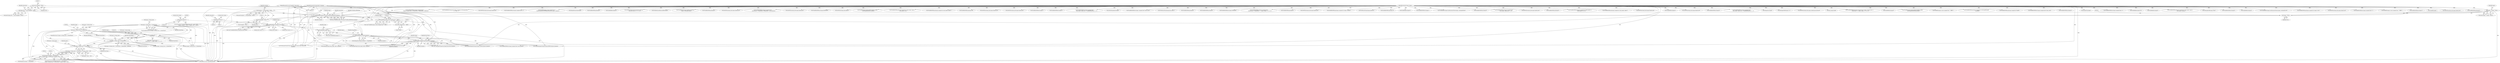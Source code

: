 digraph "0_ImageMagick_4f2c04ea6673863b87ac7f186cbb0d911f74085c_0@pointer" {
"1000534" [label="(Call,image->storage_class == DirectClass)"];
"1000332" [label="(Call,image->storage_class == PseudoClass)"];
"1000314" [label="(Call,image->storage_class == PseudoClass)"];
"1000501" [label="(Call,image->storage_class == PseudoClass)"];
"1000455" [label="(Call,image->storage_class ==\n        PseudoClass)"];
"1000339" [label="(Call,SetImageStorageClass(image,DirectClass,exception))"];
"1000286" [label="(Call,SetImageGray(image,exception))"];
"1000281" [label="(Call,WriteBlobByte(image, 0))"];
"1000265" [label="(Call,WriteBlobMSBShort(image,psd_info.version))"];
"1000257" [label="(Call,WriteBlob(image,4,(const unsigned char *) \"8BPS\"))"];
"1000186" [label="(Call,OpenBlob(image_info,image,WriteBinaryBlobMode,exception))"];
"1000134" [label="(Call,image_info != (const ImageInfo *) NULL)"];
"1000113" [label="(MethodParameterIn,const ImageInfo *image_info)"];
"1000136" [label="(Call,(const ImageInfo *) NULL)"];
"1000146" [label="(Call,image != (Image *) NULL)"];
"1000114" [label="(MethodParameterIn,Image *image)"];
"1000148" [label="(Call,(Image *) NULL)"];
"1000173" [label="(Call,exception != (ExceptionInfo *) NULL)"];
"1000115" [label="(MethodParameterIn,ExceptionInfo *exception)"];
"1000175" [label="(Call,(ExceptionInfo *) NULL)"];
"1000260" [label="(Call,(const unsigned char *) \"8BPS\")"];
"1000250" [label="(Call,psd_info.version=2)"];
"1000225" [label="(Call,psd_info.version=1)"];
"1000533" [label="(Call,(image->storage_class == DirectClass) || (image->colors > 256))"];
"1000528" [label="(Call,(IsImageGray(image) != MagickFalse) ||\n      (image->storage_class == DirectClass) || (image->colors > 256))"];
"1001065" [label="(Call,WriteBlobMSBShort(image,(unsigned short) layer_count))"];
"1001196" [label="(Call,WriteBlobMSBShort(image,0))"];
"1000464" [label="(Identifier,image)"];
"1000315" [label="(Call,image->storage_class)"];
"1000258" [label="(Identifier,image)"];
"1000314" [label="(Call,image->storage_class == PseudoClass)"];
"1000186" [label="(Call,OpenBlob(image_info,image,WriteBinaryBlobMode,exception))"];
"1000257" [label="(Call,WriteBlob(image,4,(const unsigned char *) \"8BPS\"))"];
"1000530" [label="(Call,IsImageGray(image))"];
"1001215" [label="(Call,WriteBlobMSBShort(image,(unsigned short) -1))"];
"1001411" [label="(Call,WriteBlobByte(image,255))"];
"1000661" [label="(Call,WriteBlobByte(image,0))"];
"1001130" [label="(Call,WriteBlobMSBLong(image,(unsigned int) (next_image->page.x+\n          next_image->columns)))"];
"1000671" [label="(Call,GetImageProfile(image,\"8bim\"))"];
"1000505" [label="(Identifier,PseudoClass)"];
"1001252" [label="(Call,WriteBlobMSBShort(image,0))"];
"1001575" [label="(MethodReturn,static MagickBooleanType)"];
"1000861" [label="(Call,next_image->storage_class == PseudoClass)"];
"1000346" [label="(Identifier,image)"];
"1000460" [label="(Literal,8)"];
"1000146" [label="(Call,image != (Image *) NULL)"];
"1001416" [label="(Call,WriteBlobByte(image,0))"];
"1000541" [label="(Identifier,image)"];
"1000265" [label="(Call,WriteBlobMSBShort(image,psd_info.version))"];
"1000116" [label="(Block,)"];
"1000454" [label="(Call,image->storage_class ==\n        PseudoClass ? 8 : image->depth > 8 ? 16 : 8)"];
"1000115" [label="(MethodParameterIn,ExceptionInfo *exception)"];
"1000533" [label="(Call,(image->storage_class == DirectClass) || (image->colors > 256))"];
"1000571" [label="(Call,WriteBlobByte(image,ScaleQuantumToChar(image->colormap[i].red)))"];
"1000114" [label="(MethodParameterIn,Image *image)"];
"1000145" [label="(Call,assert(image != (Image *) NULL))"];
"1000379" [label="(Call,WriteBlobMSBLong(image,(unsigned int) image->rows))"];
"1000456" [label="(Call,image->storage_class)"];
"1001353" [label="(Call,SetPSDSize(&psd_info,image,channel_size))"];
"1001295" [label="(Call,WriteBlobMSBShort(image,(unsigned short) -1))"];
"1000755" [label="(Call,WriteBlob(image,4,(const unsigned char *) \"8BIM\"))"];
"1001348" [label="(Call,WriteBlobMSBShort(image,2))"];
"1001571" [label="(Call,CloseBlob(image))"];
"1000287" [label="(Identifier,image)"];
"1001329" [label="(Call,SetPSDSize(&psd_info,image,channel_size))"];
"1001507" [label="(Call,WriteBlobMSBLong(image,0))"];
"1000177" [label="(Identifier,NULL)"];
"1000331" [label="(ControlStructure,if (image->storage_class == PseudoClass))"];
"1000496" [label="(Call,WriteBlobMSBShort(image,(unsigned short)\n            (image->storage_class == PseudoClass ? IndexedMode : RGBMode)))"];
"1001421" [label="(Call,WriteBlobByte(image,next_image->compose==NoCompositeOp ?\n          1 << 0x02 : 1))"];
"1001533" [label="(Call,WriteImageChannels(&psd_info,image_info,image,next_image,\n          MagickTrue,exception))"];
"1000527" [label="(ControlStructure,if ((IsImageGray(image) != MagickFalse) ||\n      (image->storage_class == DirectClass) || (image->colors > 256)))"];
"1000189" [label="(Identifier,WriteBinaryBlobMode)"];
"1001365" [label="(Call,SetPSDSize(&psd_info,image,channel_size))"];
"1000340" [label="(Identifier,image)"];
"1001377" [label="(Call,WriteBlobMSBShort(image,(unsigned short) -1))"];
"1001400" [label="(Call,WriteBlob(image,4,(const unsigned char *)\n          CompositeOperatorToPSDBlendMode(next_image->compose)))"];
"1000251" [label="(Call,psd_info.version)"];
"1000406" [label="(Call,IsImageMonochrome(image))"];
"1000546" [label="(Call,WriteBlobMSBLong(image,0))"];
"1001435" [label="(Call,WriteBlobByte(image,0))"];
"1000136" [label="(Call,(const ImageInfo *) NULL)"];
"1000308" [label="(Call,(image_info->type !=\n         TrueColorAlphaType) && (image->storage_class == PseudoClass))"];
"1001008" [label="(Call,SetPSDSize(&psd_info,image,layer_info_size+\n        (psd_info.version == 1 ? 8 : 16)))"];
"1000955" [label="(Call,GetImageProperty(next_image,\"label\",exception))"];
"1000341" [label="(Identifier,DirectClass)"];
"1000725" [label="(Call,WriteResolutionResourceBlock(image))"];
"1001174" [label="(Call,next_image->storage_class == PseudoClass)"];
"1000263" [label="(Call,(void) WriteBlobMSBShort(image,psd_info.version))"];
"1000226" [label="(Call,psd_info.version)"];
"1000288" [label="(Identifier,exception)"];
"1000260" [label="(Call,(const unsigned char *) \"8BPS\")"];
"1000682" [label="(Call,(StringInfo *) NULL)"];
"1000607" [label="(Call,WriteBlobByte(image,ScaleQuantumToChar(\n          image->colormap[i].green)))"];
"1001461" [label="(Call,WriteBlobMSBLong(image,0))"];
"1000318" [label="(Identifier,PseudoClass)"];
"1001281" [label="(Call,SetPSDSize(&psd_info,image,channel_size))"];
"1000285" [label="(Call,SetImageGray(image,exception) != MagickFalse)"];
"1000436" [label="(Call,WriteBlobMSBShort(image,(unsigned short)\n        (monochrome != MagickFalse ? BitmapMode : GrayscaleMode)))"];
"1000279" [label="(Call,(void) WriteBlobByte(image, 0))"];
"1000175" [label="(Call,(ExceptionInfo *) NULL)"];
"1000250" [label="(Call,psd_info.version=2)"];
"1000490" [label="(Call,TransformImageColorspace(image,sRGBColorspace,exception))"];
"1001257" [label="(Call,SetPSDSize(&psd_info,image,channel_size))"];
"1000763" [label="(Call,WriteBlobMSBShort(image,0x0000040F))"];
"1000281" [label="(Call,WriteBlobByte(image, 0))"];
"1000998" [label="(Call,SetPSDSize(&psd_info,image,0))"];
"1000372" [label="(Call,WriteBlobMSBShort(image,(unsigned short) num_channels))"];
"1000781" [label="(Call,WriteBlob(image,GetStringInfoLength(icc_profile),\n        GetStringInfoDatum(icc_profile)))"];
"1001115" [label="(Call,WriteBlobMSBLong(image,(unsigned int) (next_image->page.y+\n          next_image->rows)))"];
"1001104" [label="(Call,WriteBlobMSBLong(image,(unsigned int) next_image->page.x))"];
"1000553" [label="(Call,WriteBlobMSBLong(image,768))"];
"1000529" [label="(Call,IsImageGray(image) != MagickFalse)"];
"1001385" [label="(Call,SetPSDSize(&psd_info,image,channel_size))"];
"1001341" [label="(Call,SetPSDSize(&psd_info,image,channel_size))"];
"1000535" [label="(Call,image->storage_class)"];
"1000190" [label="(Identifier,exception)"];
"1000538" [label="(Identifier,DirectClass)"];
"1000337" [label="(Call,(void) SetImageStorageClass(image,DirectClass,exception))"];
"1000148" [label="(Call,(Image *) NULL)"];
"1000147" [label="(Identifier,image)"];
"1000289" [label="(Identifier,MagickFalse)"];
"1000230" [label="(ControlStructure,if ((LocaleCompare(image_info->magick,\"PSB\") == 0) ||\n      (image->columns > 30000) || (image->rows > 30000)))"];
"1000133" [label="(Call,assert(image_info != (const ImageInfo *) NULL))"];
"1000539" [label="(Call,image->colors > 256)"];
"1001264" [label="(Call,WriteBlobMSBShort(image,1))"];
"1001276" [label="(Call,WriteBlobMSBShort(image,2))"];
"1001015" [label="(Call,psd_info.version == 1)"];
"1001238" [label="(Call,WriteBlobMSBShort(image,(unsigned short)\n                  (next_image->alpha_trait != UndefinedPixelTrait ? 4 : 3)))"];
"1000809" [label="(Call,GetNextImageInList(image))"];
"1000282" [label="(Identifier,image)"];
"1001056" [label="(Call,WriteBlobMSBShort(image,-(unsigned short) layer_count))"];
"1001479" [label="(Call,WritePascalString(image,layer_name,4))"];
"1001547" [label="(Call,WriteBlobMSBLong(image,0))"];
"1000507" [label="(Identifier,RGBMode)"];
"1001561" [label="(Call,WriteImageChannels(&psd_info,image_info,image,image,MagickFalse,\n      exception))"];
"1000283" [label="(Literal,0)"];
"1000134" [label="(Call,image_info != (const ImageInfo *) NULL)"];
"1000174" [label="(Identifier,exception)"];
"1000768" [label="(Call,WriteBlobMSBShort(image,0))"];
"1000524" [label="(Call,WriteBlobMSBShort(image,CMYKMode))"];
"1000417" [label="(Call,WriteBlobMSBShort(image,(unsigned short)\n        (monochrome != MagickFalse ? 1 : image->depth > 8 ? 16 : 8)))"];
"1001512" [label="(Call,WriteBlobMSBLong(image,0))"];
"1000150" [label="(Identifier,NULL)"];
"1000336" [label="(Identifier,PseudoClass)"];
"1000259" [label="(Literal,4)"];
"1000262" [label="(Literal,\"8BPS\")"];
"1001442" [label="(Call,GetImageProperty(next_image,\"label\",exception))"];
"1000342" [label="(Identifier,exception)"];
"1000254" [label="(Literal,2)"];
"1001201" [label="(Call,SetPSDSize(&psd_info,image,channel_size))"];
"1000388" [label="(Call,WriteBlobMSBLong(image,(unsigned int) image->columns))"];
"1000188" [label="(Identifier,image)"];
"1001515" [label="(Call,WritePascalString(image,property,4))"];
"1001456" [label="(Call,WriteBlobMSBLong(image,16))"];
"1000500" [label="(Call,image->storage_class == PseudoClass ? IndexedMode : RGBMode)"];
"1000267" [label="(Call,psd_info.version)"];
"1000798" [label="(Call,WriteBlobByte(image,0))"];
"1001336" [label="(Call,WriteBlobMSBShort(image,1))"];
"1000643" [label="(Call,WriteBlobByte(image,ScaleQuantumToChar(image->colormap[i].blue)))"];
"1001324" [label="(Call,WriteBlobMSBShort(image,0))"];
"1001312" [label="(Call,WriteBlobMSBShort(image,(unsigned short)\n                 (next_image->alpha_trait ? 5 : 4)))"];
"1000332" [label="(Call,image->storage_class == PseudoClass)"];
"1000225" [label="(Call,psd_info.version=1)"];
"1000518" [label="(Call,TransformImageColorspace(image,CMYKColorspace,exception))"];
"1000502" [label="(Call,image->storage_class)"];
"1001223" [label="(Call,SetPSDSize(&psd_info,image,channel_size))"];
"1001466" [label="(Call,WriteBlobMSBLong(image,0))"];
"1001492" [label="(Call,WriteBlobMSBLong(image,(unsigned int) (label_length+(4-\n              (label_length % 4))+8)))"];
"1000286" [label="(Call,SetImageGray(image,exception))"];
"1001093" [label="(Call,WriteBlobMSBLong(image,(unsigned int) next_image->page.y))"];
"1000113" [label="(MethodParameterIn,const ImageInfo *image_info)"];
"1000184" [label="(Call,status=OpenBlob(image_info,image,WriteBinaryBlobMode,exception))"];
"1001269" [label="(Call,SetPSDSize(&psd_info,image,channel_size))"];
"1000138" [label="(Identifier,NULL)"];
"1000135" [label="(Identifier,image_info)"];
"1000589" [label="(Call,WriteBlobByte(image,0))"];
"1000501" [label="(Call,image->storage_class == PseudoClass)"];
"1000935" [label="(Call,psd_info.version == 1)"];
"1001303" [label="(Call,SetPSDSize(&psd_info,image,channel_size))"];
"1001360" [label="(Call,WriteBlobMSBShort(image,3))"];
"1000229" [label="(Literal,1)"];
"1000266" [label="(Identifier,image)"];
"1001182" [label="(Call,WriteBlobMSBShort(image,(unsigned short)\n               (next_image->alpha_trait != UndefinedPixelTrait ? 2 : 1)))"];
"1000187" [label="(Identifier,image_info)"];
"1000506" [label="(Identifier,IndexedMode)"];
"1000255" [label="(Call,(void) WriteBlob(image,4,(const unsigned char *) \"8BPS\"))"];
"1000235" [label="(Identifier,image_info)"];
"1000397" [label="(Call,IsImageGray(image))"];
"1000676" [label="(Call,GetImageProfile(image,\"icc\"))"];
"1001043" [label="(Call,SetPSDSize(&psd_info,image,rounded_layer_info_size))"];
"1000528" [label="(Call,(IsImageGray(image) != MagickFalse) ||\n      (image->storage_class == DirectClass) || (image->colors > 256))"];
"1000823" [label="(Call,base_image=image)"];
"1000450" [label="(Call,WriteBlobMSBShort(image,(unsigned short) (image->storage_class ==\n        PseudoClass ? 8 : image->depth > 8 ? 16 : 8)))"];
"1000625" [label="(Call,WriteBlobByte(image,0))"];
"1000455" [label="(Call,image->storage_class ==\n        PseudoClass)"];
"1000333" [label="(Call,image->storage_class)"];
"1000173" [label="(Call,exception != (ExceptionInfo *) NULL)"];
"1000736" [label="(Call,WriteBlob(image,GetStringInfoLength(bim_profile),\n        GetStringInfoDatum(bim_profile)))"];
"1000339" [label="(Call,SetImageStorageClass(image,DirectClass,exception))"];
"1000459" [label="(Identifier,PseudoClass)"];
"1000172" [label="(Call,assert(exception != (ExceptionInfo *) NULL))"];
"1000534" [label="(Call,image->storage_class == DirectClass)"];
"1001392" [label="(Call,WriteBlob(image,4,(const unsigned char *) \"8BIM\"))"];
"1000773" [label="(Call,WriteBlobMSBLong(image,(unsigned int) GetStringInfoLength(\n        icc_profile)))"];
"1000720" [label="(Call,WriteBlobMSBLong(image,(unsigned int) length))"];
"1000534" -> "1000533"  [label="AST: "];
"1000534" -> "1000538"  [label="CFG: "];
"1000535" -> "1000534"  [label="AST: "];
"1000538" -> "1000534"  [label="AST: "];
"1000541" -> "1000534"  [label="CFG: "];
"1000533" -> "1000534"  [label="CFG: "];
"1000534" -> "1001575"  [label="DDG: "];
"1000534" -> "1001575"  [label="DDG: "];
"1000534" -> "1000533"  [label="DDG: "];
"1000534" -> "1000533"  [label="DDG: "];
"1000332" -> "1000534"  [label="DDG: "];
"1000314" -> "1000534"  [label="DDG: "];
"1000501" -> "1000534"  [label="DDG: "];
"1000455" -> "1000534"  [label="DDG: "];
"1000339" -> "1000534"  [label="DDG: "];
"1000332" -> "1000331"  [label="AST: "];
"1000332" -> "1000336"  [label="CFG: "];
"1000333" -> "1000332"  [label="AST: "];
"1000336" -> "1000332"  [label="AST: "];
"1000338" -> "1000332"  [label="CFG: "];
"1000346" -> "1000332"  [label="CFG: "];
"1000332" -> "1001575"  [label="DDG: "];
"1000332" -> "1001575"  [label="DDG: "];
"1000332" -> "1001575"  [label="DDG: "];
"1000314" -> "1000332"  [label="DDG: "];
"1000314" -> "1000332"  [label="DDG: "];
"1000332" -> "1000455"  [label="DDG: "];
"1000332" -> "1000455"  [label="DDG: "];
"1000332" -> "1000861"  [label="DDG: "];
"1000332" -> "1001174"  [label="DDG: "];
"1000314" -> "1000308"  [label="AST: "];
"1000314" -> "1000318"  [label="CFG: "];
"1000315" -> "1000314"  [label="AST: "];
"1000318" -> "1000314"  [label="AST: "];
"1000308" -> "1000314"  [label="CFG: "];
"1000314" -> "1001575"  [label="DDG: "];
"1000314" -> "1001575"  [label="DDG: "];
"1000314" -> "1000308"  [label="DDG: "];
"1000314" -> "1000308"  [label="DDG: "];
"1000314" -> "1000455"  [label="DDG: "];
"1000314" -> "1000455"  [label="DDG: "];
"1000314" -> "1000861"  [label="DDG: "];
"1000314" -> "1001174"  [label="DDG: "];
"1000501" -> "1000500"  [label="AST: "];
"1000501" -> "1000505"  [label="CFG: "];
"1000502" -> "1000501"  [label="AST: "];
"1000505" -> "1000501"  [label="AST: "];
"1000506" -> "1000501"  [label="CFG: "];
"1000507" -> "1000501"  [label="CFG: "];
"1000501" -> "1001575"  [label="DDG: "];
"1000501" -> "1001575"  [label="DDG: "];
"1000455" -> "1000501"  [label="DDG: "];
"1000455" -> "1000501"  [label="DDG: "];
"1000501" -> "1000861"  [label="DDG: "];
"1000501" -> "1001174"  [label="DDG: "];
"1000455" -> "1000454"  [label="AST: "];
"1000455" -> "1000459"  [label="CFG: "];
"1000456" -> "1000455"  [label="AST: "];
"1000459" -> "1000455"  [label="AST: "];
"1000460" -> "1000455"  [label="CFG: "];
"1000464" -> "1000455"  [label="CFG: "];
"1000455" -> "1001575"  [label="DDG: "];
"1000455" -> "1001575"  [label="DDG: "];
"1000455" -> "1000861"  [label="DDG: "];
"1000455" -> "1001174"  [label="DDG: "];
"1000339" -> "1000337"  [label="AST: "];
"1000339" -> "1000342"  [label="CFG: "];
"1000340" -> "1000339"  [label="AST: "];
"1000341" -> "1000339"  [label="AST: "];
"1000342" -> "1000339"  [label="AST: "];
"1000337" -> "1000339"  [label="CFG: "];
"1000339" -> "1001575"  [label="DDG: "];
"1000339" -> "1001575"  [label="DDG: "];
"1000339" -> "1000337"  [label="DDG: "];
"1000339" -> "1000337"  [label="DDG: "];
"1000339" -> "1000337"  [label="DDG: "];
"1000286" -> "1000339"  [label="DDG: "];
"1000286" -> "1000339"  [label="DDG: "];
"1000114" -> "1000339"  [label="DDG: "];
"1000115" -> "1000339"  [label="DDG: "];
"1000339" -> "1000372"  [label="DDG: "];
"1000339" -> "1000490"  [label="DDG: "];
"1000339" -> "1000518"  [label="DDG: "];
"1000339" -> "1000955"  [label="DDG: "];
"1000339" -> "1001442"  [label="DDG: "];
"1000339" -> "1001533"  [label="DDG: "];
"1000339" -> "1001561"  [label="DDG: "];
"1000286" -> "1000285"  [label="AST: "];
"1000286" -> "1000288"  [label="CFG: "];
"1000287" -> "1000286"  [label="AST: "];
"1000288" -> "1000286"  [label="AST: "];
"1000289" -> "1000286"  [label="CFG: "];
"1000286" -> "1001575"  [label="DDG: "];
"1000286" -> "1000285"  [label="DDG: "];
"1000286" -> "1000285"  [label="DDG: "];
"1000281" -> "1000286"  [label="DDG: "];
"1000265" -> "1000286"  [label="DDG: "];
"1000114" -> "1000286"  [label="DDG: "];
"1000186" -> "1000286"  [label="DDG: "];
"1000115" -> "1000286"  [label="DDG: "];
"1000286" -> "1000372"  [label="DDG: "];
"1000286" -> "1000490"  [label="DDG: "];
"1000286" -> "1000518"  [label="DDG: "];
"1000286" -> "1000955"  [label="DDG: "];
"1000286" -> "1001442"  [label="DDG: "];
"1000286" -> "1001533"  [label="DDG: "];
"1000286" -> "1001561"  [label="DDG: "];
"1000281" -> "1000279"  [label="AST: "];
"1000281" -> "1000283"  [label="CFG: "];
"1000282" -> "1000281"  [label="AST: "];
"1000283" -> "1000281"  [label="AST: "];
"1000279" -> "1000281"  [label="CFG: "];
"1000281" -> "1000279"  [label="DDG: "];
"1000281" -> "1000279"  [label="DDG: "];
"1000265" -> "1000281"  [label="DDG: "];
"1000114" -> "1000281"  [label="DDG: "];
"1000265" -> "1000263"  [label="AST: "];
"1000265" -> "1000267"  [label="CFG: "];
"1000266" -> "1000265"  [label="AST: "];
"1000267" -> "1000265"  [label="AST: "];
"1000263" -> "1000265"  [label="CFG: "];
"1000265" -> "1001575"  [label="DDG: "];
"1000265" -> "1000263"  [label="DDG: "];
"1000265" -> "1000263"  [label="DDG: "];
"1000257" -> "1000265"  [label="DDG: "];
"1000114" -> "1000265"  [label="DDG: "];
"1000250" -> "1000265"  [label="DDG: "];
"1000225" -> "1000265"  [label="DDG: "];
"1000265" -> "1000935"  [label="DDG: "];
"1000265" -> "1001015"  [label="DDG: "];
"1000257" -> "1000255"  [label="AST: "];
"1000257" -> "1000260"  [label="CFG: "];
"1000258" -> "1000257"  [label="AST: "];
"1000259" -> "1000257"  [label="AST: "];
"1000260" -> "1000257"  [label="AST: "];
"1000255" -> "1000257"  [label="CFG: "];
"1000257" -> "1001575"  [label="DDG: "];
"1000257" -> "1000255"  [label="DDG: "];
"1000257" -> "1000255"  [label="DDG: "];
"1000257" -> "1000255"  [label="DDG: "];
"1000186" -> "1000257"  [label="DDG: "];
"1000114" -> "1000257"  [label="DDG: "];
"1000260" -> "1000257"  [label="DDG: "];
"1000186" -> "1000184"  [label="AST: "];
"1000186" -> "1000190"  [label="CFG: "];
"1000187" -> "1000186"  [label="AST: "];
"1000188" -> "1000186"  [label="AST: "];
"1000189" -> "1000186"  [label="AST: "];
"1000190" -> "1000186"  [label="AST: "];
"1000184" -> "1000186"  [label="CFG: "];
"1000186" -> "1001575"  [label="DDG: "];
"1000186" -> "1001575"  [label="DDG: "];
"1000186" -> "1001575"  [label="DDG: "];
"1000186" -> "1001575"  [label="DDG: "];
"1000186" -> "1000184"  [label="DDG: "];
"1000186" -> "1000184"  [label="DDG: "];
"1000186" -> "1000184"  [label="DDG: "];
"1000186" -> "1000184"  [label="DDG: "];
"1000134" -> "1000186"  [label="DDG: "];
"1000113" -> "1000186"  [label="DDG: "];
"1000146" -> "1000186"  [label="DDG: "];
"1000114" -> "1000186"  [label="DDG: "];
"1000173" -> "1000186"  [label="DDG: "];
"1000115" -> "1000186"  [label="DDG: "];
"1000186" -> "1001533"  [label="DDG: "];
"1000186" -> "1001561"  [label="DDG: "];
"1000134" -> "1000133"  [label="AST: "];
"1000134" -> "1000136"  [label="CFG: "];
"1000135" -> "1000134"  [label="AST: "];
"1000136" -> "1000134"  [label="AST: "];
"1000133" -> "1000134"  [label="CFG: "];
"1000134" -> "1001575"  [label="DDG: "];
"1000134" -> "1000133"  [label="DDG: "];
"1000134" -> "1000133"  [label="DDG: "];
"1000113" -> "1000134"  [label="DDG: "];
"1000136" -> "1000134"  [label="DDG: "];
"1000113" -> "1000112"  [label="AST: "];
"1000113" -> "1001575"  [label="DDG: "];
"1000113" -> "1001533"  [label="DDG: "];
"1000113" -> "1001561"  [label="DDG: "];
"1000136" -> "1000138"  [label="CFG: "];
"1000137" -> "1000136"  [label="AST: "];
"1000138" -> "1000136"  [label="AST: "];
"1000136" -> "1000148"  [label="DDG: "];
"1000146" -> "1000145"  [label="AST: "];
"1000146" -> "1000148"  [label="CFG: "];
"1000147" -> "1000146"  [label="AST: "];
"1000148" -> "1000146"  [label="AST: "];
"1000145" -> "1000146"  [label="CFG: "];
"1000146" -> "1001575"  [label="DDG: "];
"1000146" -> "1000145"  [label="DDG: "];
"1000146" -> "1000145"  [label="DDG: "];
"1000114" -> "1000146"  [label="DDG: "];
"1000148" -> "1000146"  [label="DDG: "];
"1000114" -> "1000112"  [label="AST: "];
"1000114" -> "1001575"  [label="DDG: "];
"1000114" -> "1000372"  [label="DDG: "];
"1000114" -> "1000379"  [label="DDG: "];
"1000114" -> "1000388"  [label="DDG: "];
"1000114" -> "1000397"  [label="DDG: "];
"1000114" -> "1000406"  [label="DDG: "];
"1000114" -> "1000417"  [label="DDG: "];
"1000114" -> "1000436"  [label="DDG: "];
"1000114" -> "1000450"  [label="DDG: "];
"1000114" -> "1000490"  [label="DDG: "];
"1000114" -> "1000496"  [label="DDG: "];
"1000114" -> "1000518"  [label="DDG: "];
"1000114" -> "1000524"  [label="DDG: "];
"1000114" -> "1000530"  [label="DDG: "];
"1000114" -> "1000546"  [label="DDG: "];
"1000114" -> "1000553"  [label="DDG: "];
"1000114" -> "1000571"  [label="DDG: "];
"1000114" -> "1000589"  [label="DDG: "];
"1000114" -> "1000607"  [label="DDG: "];
"1000114" -> "1000625"  [label="DDG: "];
"1000114" -> "1000643"  [label="DDG: "];
"1000114" -> "1000661"  [label="DDG: "];
"1000114" -> "1000671"  [label="DDG: "];
"1000114" -> "1000676"  [label="DDG: "];
"1000114" -> "1000720"  [label="DDG: "];
"1000114" -> "1000725"  [label="DDG: "];
"1000114" -> "1000736"  [label="DDG: "];
"1000114" -> "1000755"  [label="DDG: "];
"1000114" -> "1000763"  [label="DDG: "];
"1000114" -> "1000768"  [label="DDG: "];
"1000114" -> "1000773"  [label="DDG: "];
"1000114" -> "1000781"  [label="DDG: "];
"1000114" -> "1000798"  [label="DDG: "];
"1000114" -> "1000809"  [label="DDG: "];
"1000114" -> "1000823"  [label="DDG: "];
"1000114" -> "1000998"  [label="DDG: "];
"1000114" -> "1001008"  [label="DDG: "];
"1000114" -> "1001043"  [label="DDG: "];
"1000114" -> "1001056"  [label="DDG: "];
"1000114" -> "1001065"  [label="DDG: "];
"1000114" -> "1001093"  [label="DDG: "];
"1000114" -> "1001104"  [label="DDG: "];
"1000114" -> "1001115"  [label="DDG: "];
"1000114" -> "1001130"  [label="DDG: "];
"1000114" -> "1001182"  [label="DDG: "];
"1000114" -> "1001196"  [label="DDG: "];
"1000114" -> "1001201"  [label="DDG: "];
"1000114" -> "1001215"  [label="DDG: "];
"1000114" -> "1001223"  [label="DDG: "];
"1000114" -> "1001238"  [label="DDG: "];
"1000114" -> "1001252"  [label="DDG: "];
"1000114" -> "1001257"  [label="DDG: "];
"1000114" -> "1001264"  [label="DDG: "];
"1000114" -> "1001269"  [label="DDG: "];
"1000114" -> "1001276"  [label="DDG: "];
"1000114" -> "1001281"  [label="DDG: "];
"1000114" -> "1001295"  [label="DDG: "];
"1000114" -> "1001303"  [label="DDG: "];
"1000114" -> "1001312"  [label="DDG: "];
"1000114" -> "1001324"  [label="DDG: "];
"1000114" -> "1001329"  [label="DDG: "];
"1000114" -> "1001336"  [label="DDG: "];
"1000114" -> "1001341"  [label="DDG: "];
"1000114" -> "1001348"  [label="DDG: "];
"1000114" -> "1001353"  [label="DDG: "];
"1000114" -> "1001360"  [label="DDG: "];
"1000114" -> "1001365"  [label="DDG: "];
"1000114" -> "1001377"  [label="DDG: "];
"1000114" -> "1001385"  [label="DDG: "];
"1000114" -> "1001392"  [label="DDG: "];
"1000114" -> "1001400"  [label="DDG: "];
"1000114" -> "1001411"  [label="DDG: "];
"1000114" -> "1001416"  [label="DDG: "];
"1000114" -> "1001421"  [label="DDG: "];
"1000114" -> "1001435"  [label="DDG: "];
"1000114" -> "1001456"  [label="DDG: "];
"1000114" -> "1001461"  [label="DDG: "];
"1000114" -> "1001466"  [label="DDG: "];
"1000114" -> "1001479"  [label="DDG: "];
"1000114" -> "1001492"  [label="DDG: "];
"1000114" -> "1001507"  [label="DDG: "];
"1000114" -> "1001512"  [label="DDG: "];
"1000114" -> "1001515"  [label="DDG: "];
"1000114" -> "1001533"  [label="DDG: "];
"1000114" -> "1001547"  [label="DDG: "];
"1000114" -> "1001561"  [label="DDG: "];
"1000114" -> "1001571"  [label="DDG: "];
"1000148" -> "1000150"  [label="CFG: "];
"1000149" -> "1000148"  [label="AST: "];
"1000150" -> "1000148"  [label="AST: "];
"1000148" -> "1000175"  [label="DDG: "];
"1000173" -> "1000172"  [label="AST: "];
"1000173" -> "1000175"  [label="CFG: "];
"1000174" -> "1000173"  [label="AST: "];
"1000175" -> "1000173"  [label="AST: "];
"1000172" -> "1000173"  [label="CFG: "];
"1000173" -> "1001575"  [label="DDG: "];
"1000173" -> "1000172"  [label="DDG: "];
"1000173" -> "1000172"  [label="DDG: "];
"1000115" -> "1000173"  [label="DDG: "];
"1000175" -> "1000173"  [label="DDG: "];
"1000115" -> "1000112"  [label="AST: "];
"1000115" -> "1001575"  [label="DDG: "];
"1000115" -> "1000490"  [label="DDG: "];
"1000115" -> "1000518"  [label="DDG: "];
"1000115" -> "1000955"  [label="DDG: "];
"1000115" -> "1001442"  [label="DDG: "];
"1000115" -> "1001533"  [label="DDG: "];
"1000115" -> "1001561"  [label="DDG: "];
"1000175" -> "1000177"  [label="CFG: "];
"1000176" -> "1000175"  [label="AST: "];
"1000177" -> "1000175"  [label="AST: "];
"1000175" -> "1001575"  [label="DDG: "];
"1000175" -> "1000682"  [label="DDG: "];
"1000260" -> "1000262"  [label="CFG: "];
"1000261" -> "1000260"  [label="AST: "];
"1000262" -> "1000260"  [label="AST: "];
"1000250" -> "1000230"  [label="AST: "];
"1000250" -> "1000254"  [label="CFG: "];
"1000251" -> "1000250"  [label="AST: "];
"1000254" -> "1000250"  [label="AST: "];
"1000256" -> "1000250"  [label="CFG: "];
"1000225" -> "1000116"  [label="AST: "];
"1000225" -> "1000229"  [label="CFG: "];
"1000226" -> "1000225"  [label="AST: "];
"1000229" -> "1000225"  [label="AST: "];
"1000235" -> "1000225"  [label="CFG: "];
"1000533" -> "1000528"  [label="AST: "];
"1000533" -> "1000539"  [label="CFG: "];
"1000539" -> "1000533"  [label="AST: "];
"1000528" -> "1000533"  [label="CFG: "];
"1000533" -> "1001575"  [label="DDG: "];
"1000533" -> "1001575"  [label="DDG: "];
"1000533" -> "1000528"  [label="DDG: "];
"1000533" -> "1000528"  [label="DDG: "];
"1000539" -> "1000533"  [label="DDG: "];
"1000539" -> "1000533"  [label="DDG: "];
"1000528" -> "1000527"  [label="AST: "];
"1000528" -> "1000529"  [label="CFG: "];
"1000529" -> "1000528"  [label="AST: "];
"1000545" -> "1000528"  [label="CFG: "];
"1000552" -> "1000528"  [label="CFG: "];
"1000528" -> "1001575"  [label="DDG: "];
"1000528" -> "1001575"  [label="DDG: "];
"1000528" -> "1001575"  [label="DDG: "];
"1000529" -> "1000528"  [label="DDG: "];
"1000529" -> "1000528"  [label="DDG: "];
}

